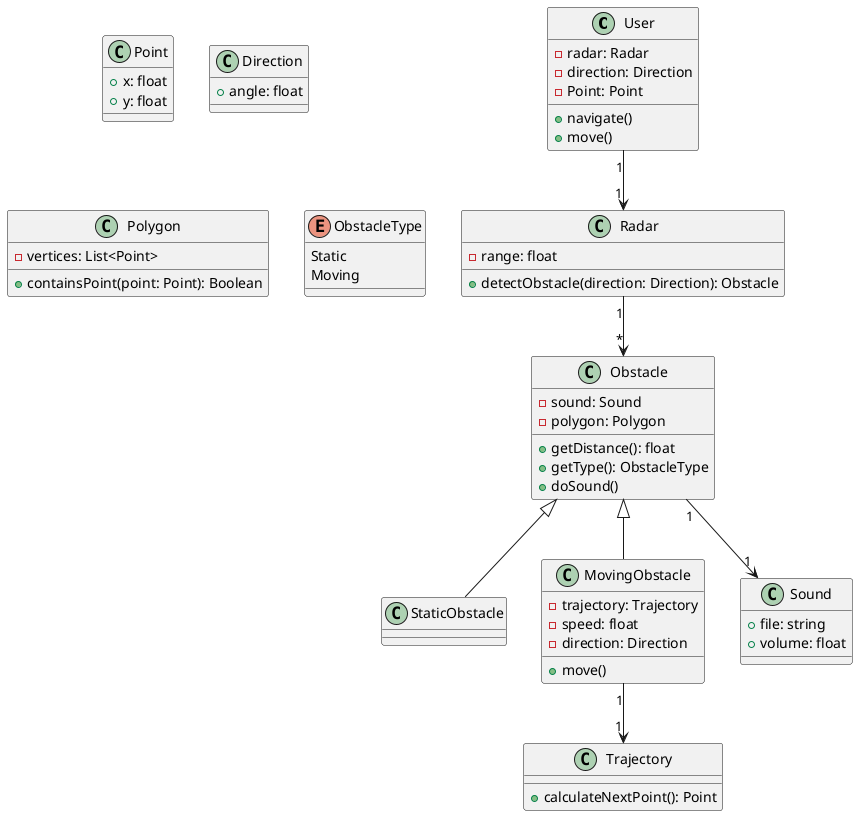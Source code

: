 ﻿@startuml
class User {
    +navigate()
    +move()
    -radar: Radar
    -direction: Direction
    -Point: Point
}

class Radar {
    +detectObstacle(direction: Direction): Obstacle
    -range: float
}

class Obstacle {
    +getDistance(): float
    +getType(): ObstacleType
    +doSound()
    -sound: Sound
    -polygon: Polygon
}

class StaticObstacle {
}

class MovingObstacle {
    +move()
    -trajectory: Trajectory
    -speed: float
    -direction: Direction
}

class Sound {
    +file: string
    +volume: float
}

class Point {
    +x: float
    +y: float
}

class Direction {
    +angle: float
}

class Trajectory {
    +calculateNextPoint(): Point
}

class Polygon {
  -vertices: List<Point>
  +containsPoint(point: Point): Boolean
}

enum ObstacleType {
    Static
    Moving
}

User "1" --> "1" Radar
Radar "1" --> "*" Obstacle
Obstacle <|-- StaticObstacle
Obstacle <|-- MovingObstacle
Obstacle "1" --> "1" Sound
MovingObstacle "1" --> "1" Trajectory

@enduml